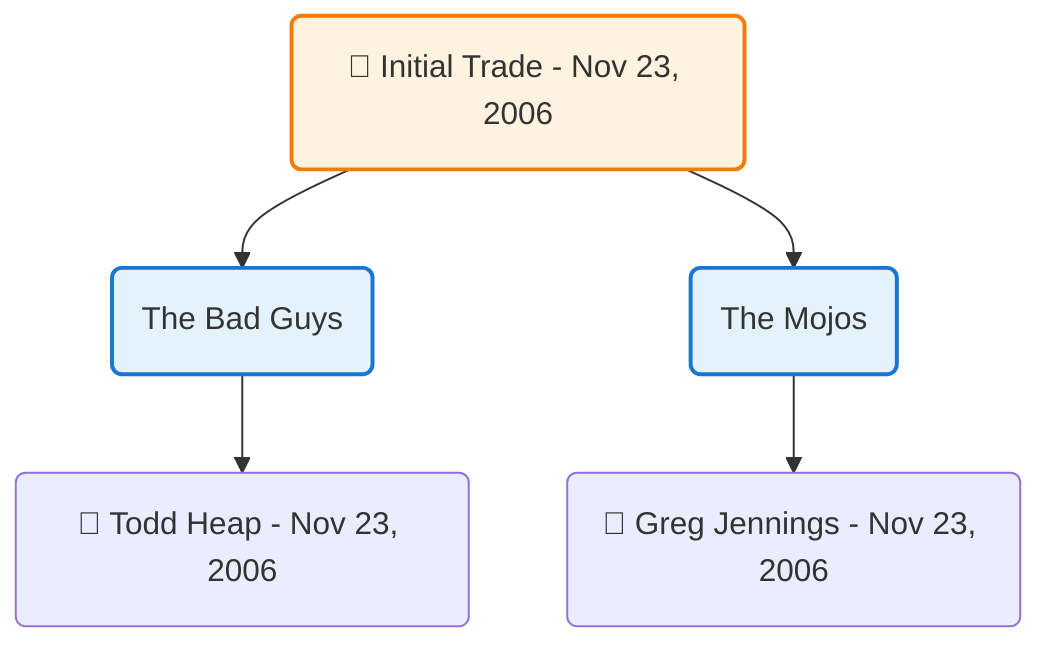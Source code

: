 flowchart TD

    TRADE_MAIN("🔄 Initial Trade - Nov 23, 2006")
    TEAM_1("The Bad Guys")
    TEAM_2("The Mojos")
    NODE_bfd07014-2cd3-4af7-a9c3-dbb78d75c36a("🔄 Todd Heap - Nov 23, 2006")
    NODE_93f6e619-6b9a-4a3d-8c53-dd7dccabd943("🔄 Greg Jennings - Nov 23, 2006")

    TRADE_MAIN --> TEAM_1
    TRADE_MAIN --> TEAM_2
    TEAM_1 --> NODE_bfd07014-2cd3-4af7-a9c3-dbb78d75c36a
    TEAM_2 --> NODE_93f6e619-6b9a-4a3d-8c53-dd7dccabd943

    %% Node styling
    classDef teamNode fill:#e3f2fd,stroke:#1976d2,stroke-width:2px
    classDef tradeNode fill:#fff3e0,stroke:#f57c00,stroke-width:2px
    classDef playerNode fill:#f3e5f5,stroke:#7b1fa2,stroke-width:1px
    classDef nonRootPlayerNode fill:#f5f5f5,stroke:#757575,stroke-width:1px
    classDef endNode fill:#ffebee,stroke:#c62828,stroke-width:2px
    classDef waiverNode fill:#e8f5e8,stroke:#388e3c,stroke-width:2px
    classDef championshipNode fill:#fff9c4,stroke:#f57f17,stroke-width:3px

    class TEAM_1,TEAM_2 teamNode
    class TRADE_MAIN tradeNode